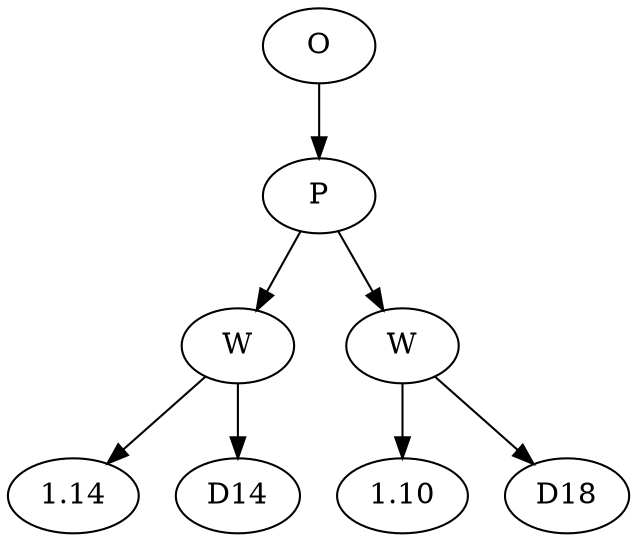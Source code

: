 // Tree
digraph {
	1163661 [label=O]
	1163662 [label=P]
	1163661 -> 1163662
	1163663 [label=W]
	1163662 -> 1163663
	1163664 [label=1.14]
	1163663 -> 1163664
	1163665 [label=D14]
	1163663 -> 1163665
	1163666 [label=W]
	1163662 -> 1163666
	1163667 [label=1.10]
	1163666 -> 1163667
	1163668 [label=D18]
	1163666 -> 1163668
}
